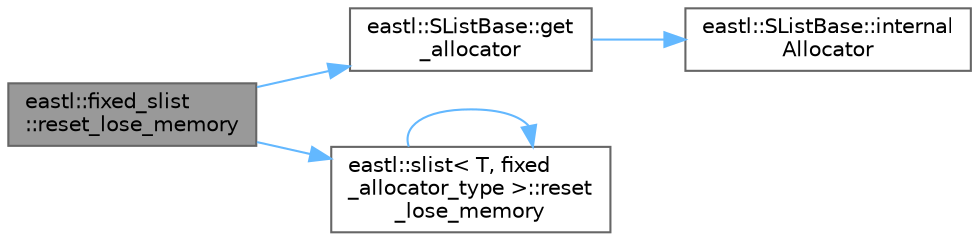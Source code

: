 digraph "eastl::fixed_slist::reset_lose_memory"
{
 // LATEX_PDF_SIZE
  bgcolor="transparent";
  edge [fontname=Helvetica,fontsize=10,labelfontname=Helvetica,labelfontsize=10];
  node [fontname=Helvetica,fontsize=10,shape=box,height=0.2,width=0.4];
  rankdir="LR";
  Node1 [id="Node000001",label="eastl::fixed_slist\l::reset_lose_memory",height=0.2,width=0.4,color="gray40", fillcolor="grey60", style="filled", fontcolor="black",tooltip=" "];
  Node1 -> Node2 [id="edge5_Node000001_Node000002",color="steelblue1",style="solid",tooltip=" "];
  Node2 [id="Node000002",label="eastl::SListBase::get\l_allocator",height=0.2,width=0.4,color="grey40", fillcolor="white", style="filled",URL="$structeastl_1_1_s_list_base.html#a7f4c5055d5958a14541569aa66d472a9",tooltip=" "];
  Node2 -> Node3 [id="edge6_Node000002_Node000003",color="steelblue1",style="solid",tooltip=" "];
  Node3 [id="Node000003",label="eastl::SListBase::internal\lAllocator",height=0.2,width=0.4,color="grey40", fillcolor="white", style="filled",URL="$structeastl_1_1_s_list_base.html#ad5bd1878b176d6ff6cd70458ed2faaae",tooltip=" "];
  Node1 -> Node4 [id="edge7_Node000001_Node000004",color="steelblue1",style="solid",tooltip=" "];
  Node4 [id="Node000004",label="eastl::slist\< T, fixed\l_allocator_type \>::reset\l_lose_memory",height=0.2,width=0.4,color="grey40", fillcolor="white", style="filled",URL="$classeastl_1_1slist.html#a175fd18e60374f0a759df29f08862a8c",tooltip=" "];
  Node4 -> Node4 [id="edge8_Node000004_Node000004",color="steelblue1",style="solid",tooltip=" "];
}
